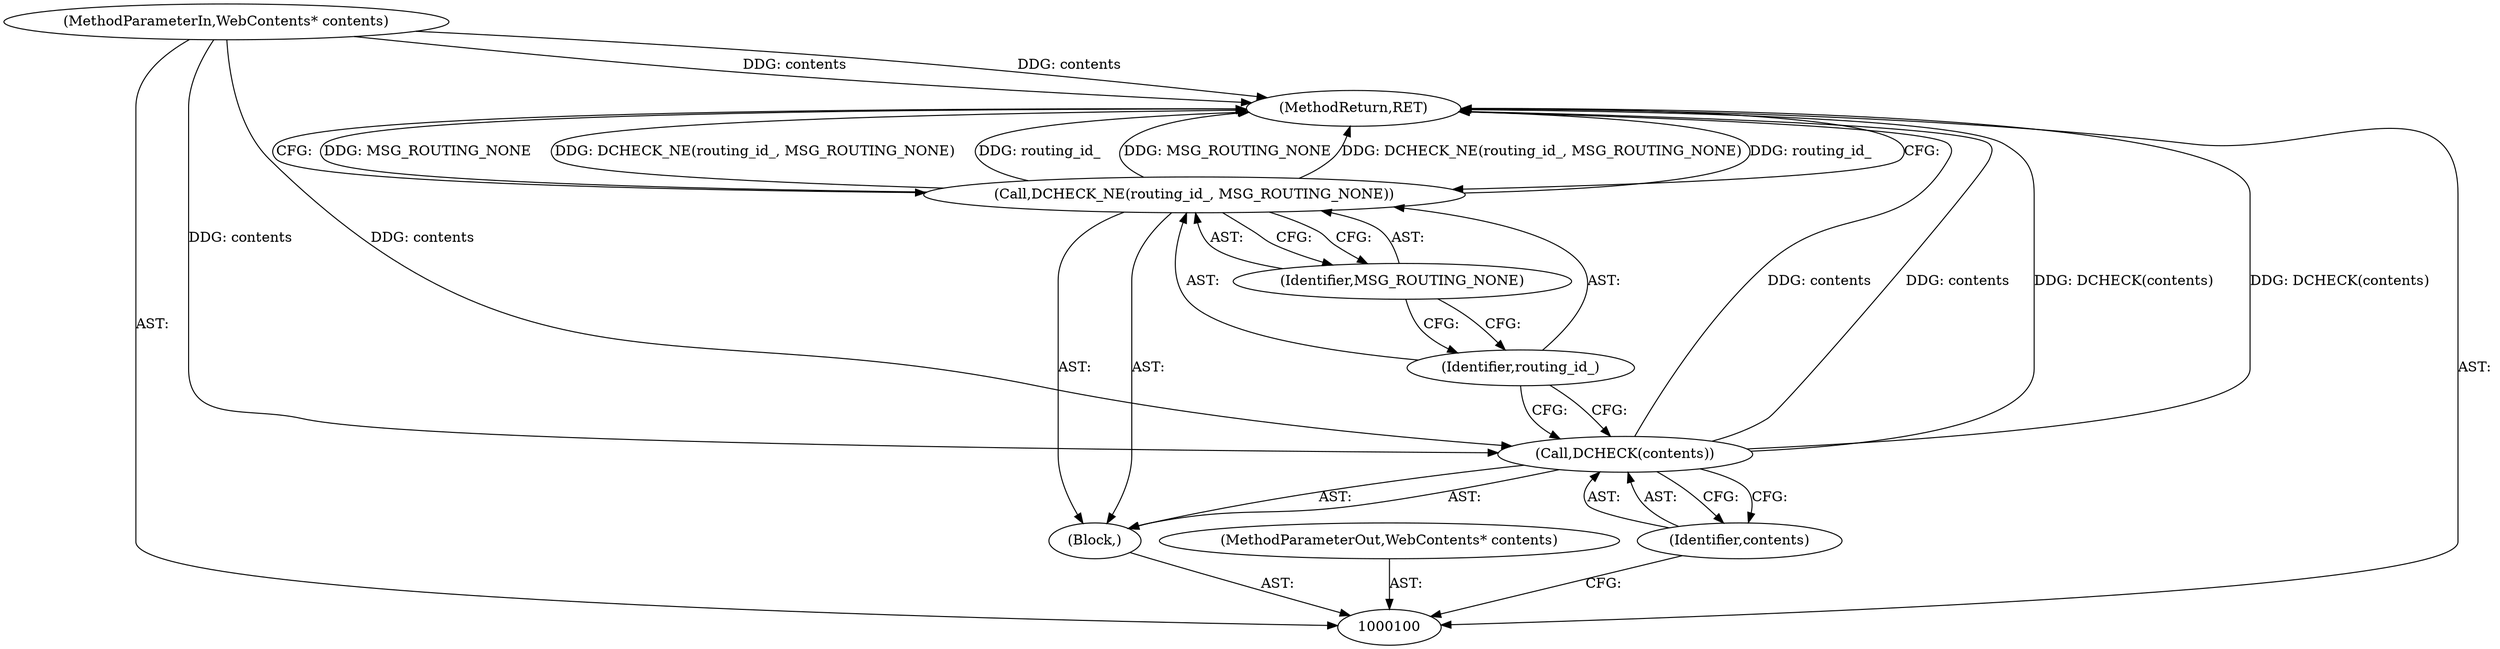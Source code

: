 digraph "0_Chrome_0e3d721470add955c056e3051614f58c7220e85b_11" {
"1000108" [label="(MethodReturn,RET)"];
"1000101" [label="(MethodParameterIn,WebContents* contents)"];
"1000123" [label="(MethodParameterOut,WebContents* contents)"];
"1000102" [label="(Block,)"];
"1000104" [label="(Identifier,contents)"];
"1000103" [label="(Call,DCHECK(contents))"];
"1000106" [label="(Identifier,routing_id_)"];
"1000105" [label="(Call,DCHECK_NE(routing_id_, MSG_ROUTING_NONE))"];
"1000107" [label="(Identifier,MSG_ROUTING_NONE)"];
"1000108" -> "1000100"  [label="AST: "];
"1000108" -> "1000105"  [label="CFG: "];
"1000105" -> "1000108"  [label="DDG: MSG_ROUTING_NONE"];
"1000105" -> "1000108"  [label="DDG: DCHECK_NE(routing_id_, MSG_ROUTING_NONE)"];
"1000105" -> "1000108"  [label="DDG: routing_id_"];
"1000103" -> "1000108"  [label="DDG: contents"];
"1000103" -> "1000108"  [label="DDG: DCHECK(contents)"];
"1000101" -> "1000108"  [label="DDG: contents"];
"1000101" -> "1000100"  [label="AST: "];
"1000101" -> "1000108"  [label="DDG: contents"];
"1000101" -> "1000103"  [label="DDG: contents"];
"1000123" -> "1000100"  [label="AST: "];
"1000102" -> "1000100"  [label="AST: "];
"1000103" -> "1000102"  [label="AST: "];
"1000105" -> "1000102"  [label="AST: "];
"1000104" -> "1000103"  [label="AST: "];
"1000104" -> "1000100"  [label="CFG: "];
"1000103" -> "1000104"  [label="CFG: "];
"1000103" -> "1000102"  [label="AST: "];
"1000103" -> "1000104"  [label="CFG: "];
"1000104" -> "1000103"  [label="AST: "];
"1000106" -> "1000103"  [label="CFG: "];
"1000103" -> "1000108"  [label="DDG: contents"];
"1000103" -> "1000108"  [label="DDG: DCHECK(contents)"];
"1000101" -> "1000103"  [label="DDG: contents"];
"1000106" -> "1000105"  [label="AST: "];
"1000106" -> "1000103"  [label="CFG: "];
"1000107" -> "1000106"  [label="CFG: "];
"1000105" -> "1000102"  [label="AST: "];
"1000105" -> "1000107"  [label="CFG: "];
"1000106" -> "1000105"  [label="AST: "];
"1000107" -> "1000105"  [label="AST: "];
"1000108" -> "1000105"  [label="CFG: "];
"1000105" -> "1000108"  [label="DDG: MSG_ROUTING_NONE"];
"1000105" -> "1000108"  [label="DDG: DCHECK_NE(routing_id_, MSG_ROUTING_NONE)"];
"1000105" -> "1000108"  [label="DDG: routing_id_"];
"1000107" -> "1000105"  [label="AST: "];
"1000107" -> "1000106"  [label="CFG: "];
"1000105" -> "1000107"  [label="CFG: "];
}
